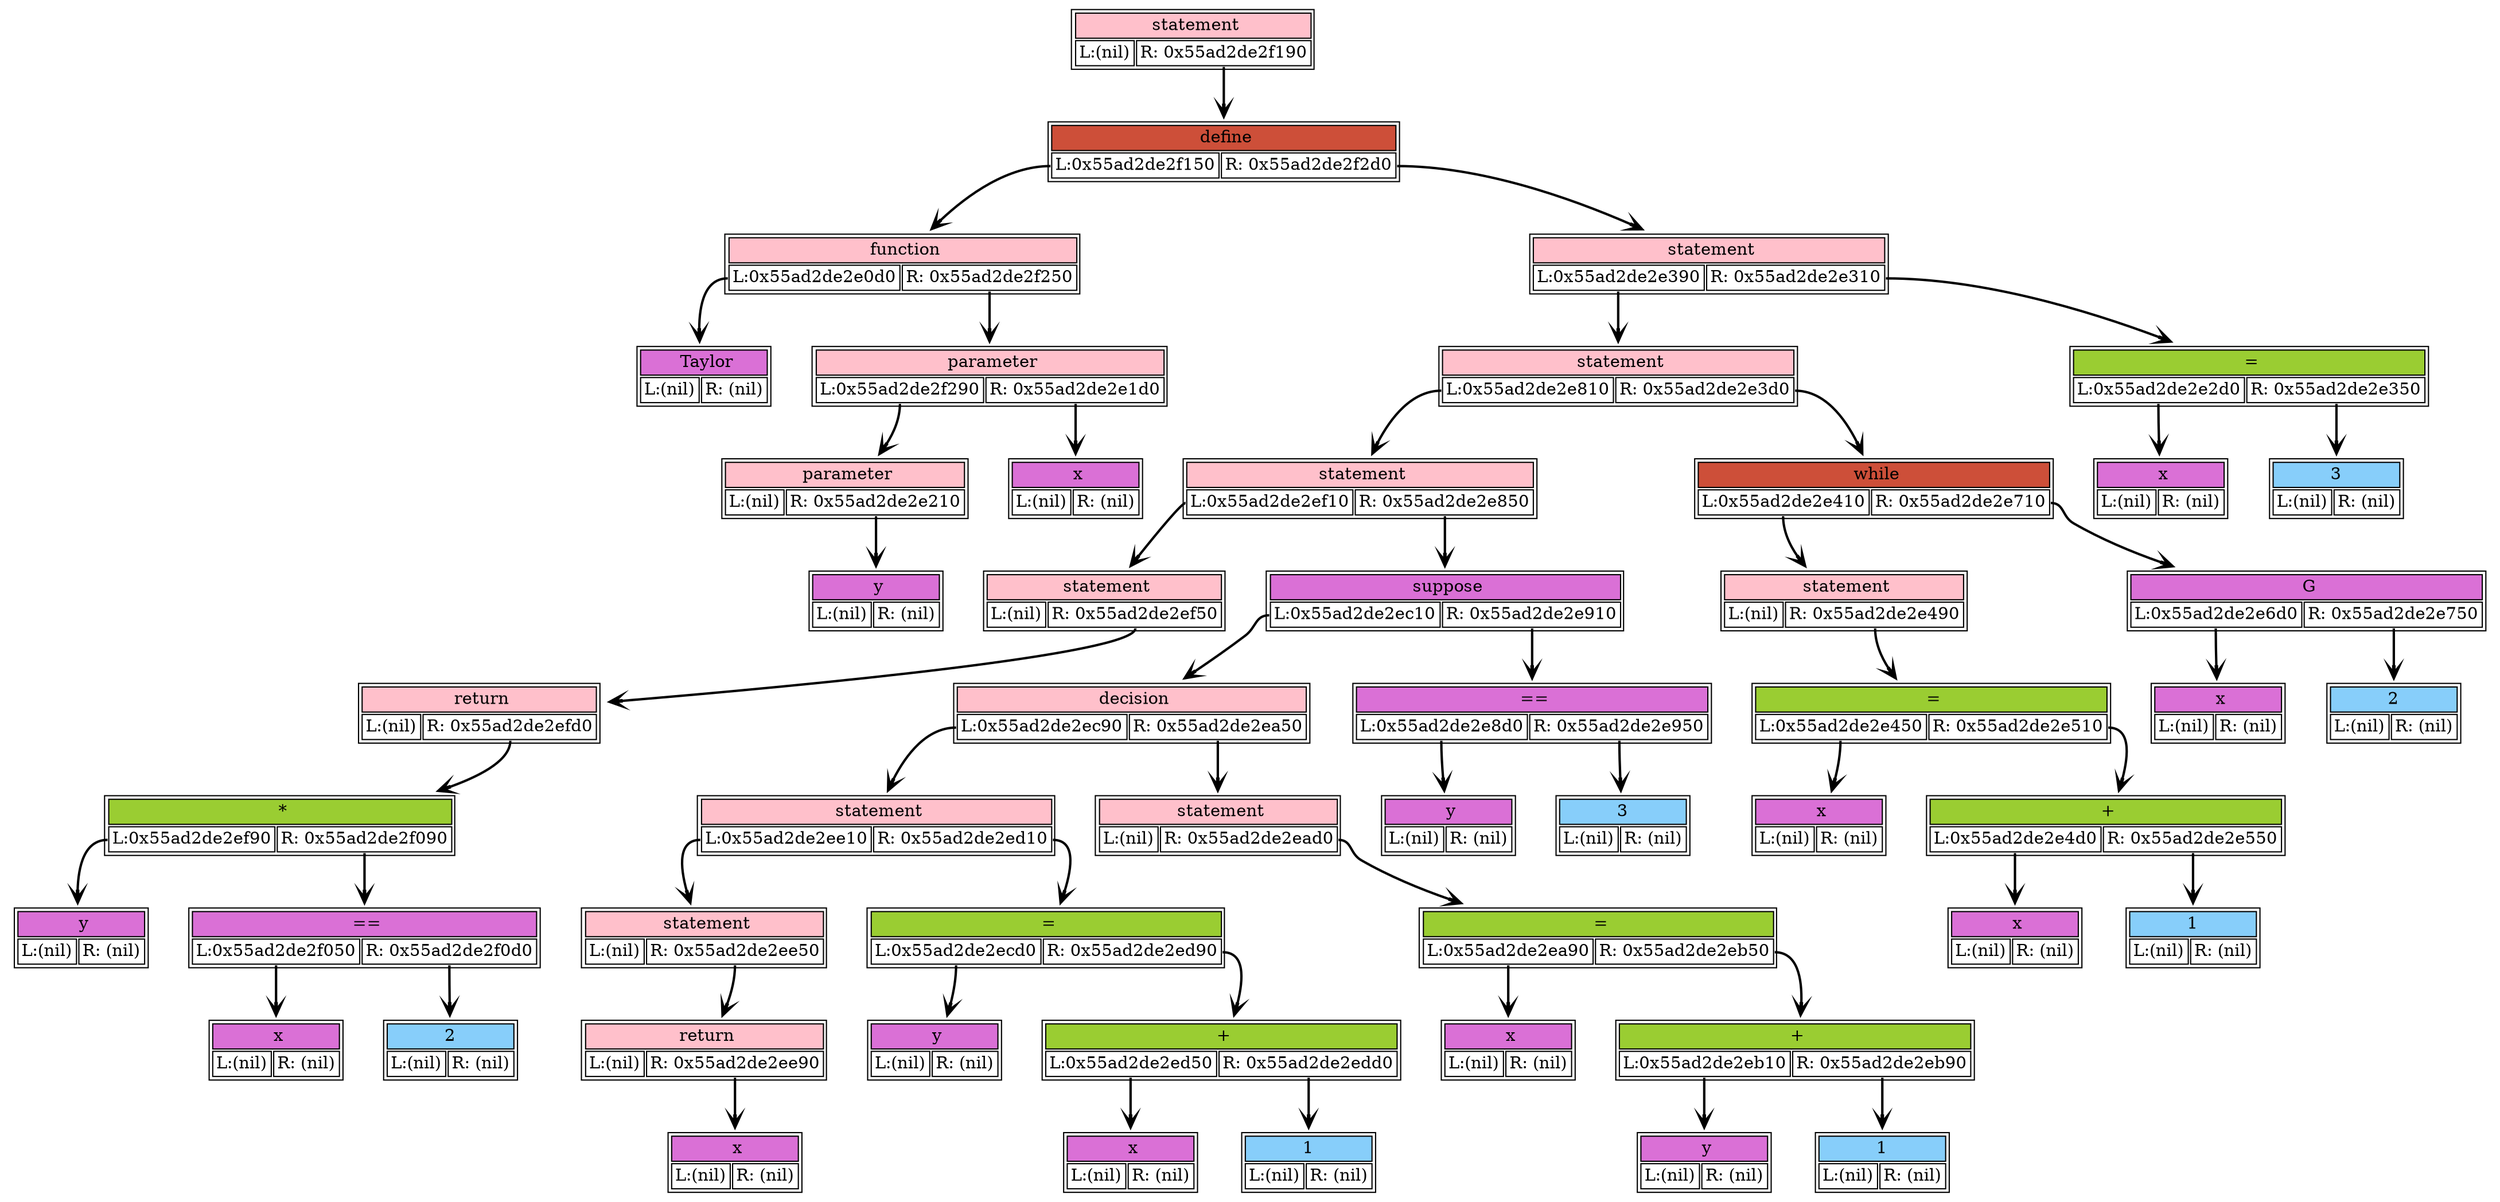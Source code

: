 digraph dump_graph {
	rankdir=TV; 
node0x55ad2de2f210 [shape=plaintext
					label=<<table border='1' cellborder='1'>
			<tr><td colspan="2" bgcolor="pink" > statement</td></tr>
					<tr><td port= "lchild">L:(nil)</td><td port="rchild">R: 0x55ad2de2f190</td></tr>
				</table>>];
		node0x55ad2de2f210:rchild -> node0x55ad2de2f190[style=bold, arrowhead=vee];
node0x55ad2de2e0d0 [shape=plaintext
					label=<<table border='1' cellborder='1'>
			<tr><td colspan="2" bgcolor="orchid" > Taylor</td></tr>
					<tr><td port= "lchild">L:(nil)</td><td port="rchild">R: (nil)</td></tr>
				</table>>];
node0x55ad2de2f150 [shape=plaintext
					label=<<table border='1' cellborder='1'>
			<tr><td colspan="2" bgcolor="pink" > function</td></tr>
					<tr><td port= "lchild">L:0x55ad2de2e0d0</td><td port="rchild">R: 0x55ad2de2f250</td></tr>
				</table>>];
		node0x55ad2de2f150:lchild -> node0x55ad2de2e0d0[style=bold, arrowhead=vee];
		node0x55ad2de2f150:rchild -> node0x55ad2de2f250[style=bold, arrowhead=vee];
node0x55ad2de2f290 [shape=plaintext
					label=<<table border='1' cellborder='1'>
			<tr><td colspan="2" bgcolor="pink" > parameter</td></tr>
					<tr><td port= "lchild">L:(nil)</td><td port="rchild">R: 0x55ad2de2e210</td></tr>
				</table>>];
		node0x55ad2de2f290:rchild -> node0x55ad2de2e210[style=bold, arrowhead=vee];
node0x55ad2de2e210 [shape=plaintext
					label=<<table border='1' cellborder='1'>
			<tr><td colspan="2" bgcolor="orchid" > y</td></tr>
					<tr><td port= "lchild">L:(nil)</td><td port="rchild">R: (nil)</td></tr>
				</table>>];
node0x55ad2de2f250 [shape=plaintext
					label=<<table border='1' cellborder='1'>
			<tr><td colspan="2" bgcolor="pink" > parameter</td></tr>
					<tr><td port= "lchild">L:0x55ad2de2f290</td><td port="rchild">R: 0x55ad2de2e1d0</td></tr>
				</table>>];
		node0x55ad2de2f250:lchild -> node0x55ad2de2f290[style=bold, arrowhead=vee];
		node0x55ad2de2f250:rchild -> node0x55ad2de2e1d0[style=bold, arrowhead=vee];
node0x55ad2de2e1d0 [shape=plaintext
					label=<<table border='1' cellborder='1'>
			<tr><td colspan="2" bgcolor="orchid" > x</td></tr>
					<tr><td port= "lchild">L:(nil)</td><td port="rchild">R: (nil)</td></tr>
				</table>>];
node0x55ad2de2f190 [shape=plaintext
					label=<<table border='1' cellborder='1'>
			<tr><td colspan="2" bgcolor="tomato3" > define</td></tr>
					<tr><td port= "lchild">L:0x55ad2de2f150</td><td port="rchild">R: 0x55ad2de2f2d0</td></tr>
				</table>>];
		node0x55ad2de2f190:lchild -> node0x55ad2de2f150[style=bold, arrowhead=vee];
		node0x55ad2de2f190:rchild -> node0x55ad2de2f2d0[style=bold, arrowhead=vee];
node0x55ad2de2ef10 [shape=plaintext
					label=<<table border='1' cellborder='1'>
			<tr><td colspan="2" bgcolor="pink" > statement</td></tr>
					<tr><td port= "lchild">L:(nil)</td><td port="rchild">R: 0x55ad2de2ef50</td></tr>
				</table>>];
		node0x55ad2de2ef10:rchild -> node0x55ad2de2ef50[style=bold, arrowhead=vee];
node0x55ad2de2ef50 [shape=plaintext
					label=<<table border='1' cellborder='1'>
			<tr><td colspan="2" bgcolor="pink" > return</td></tr>
					<tr><td port= "lchild">L:(nil)</td><td port="rchild">R: 0x55ad2de2efd0</td></tr>
				</table>>];
		node0x55ad2de2ef50:rchild -> node0x55ad2de2efd0[style=bold, arrowhead=vee];
node0x55ad2de2ef90 [shape=plaintext
					label=<<table border='1' cellborder='1'>
			<tr><td colspan="2" bgcolor="orchid" > y</td></tr>
					<tr><td port= "lchild">L:(nil)</td><td port="rchild">R: (nil)</td></tr>
				</table>>];
node0x55ad2de2efd0 [shape=plaintext
					label=<<table border='1' cellborder='1'>
			<tr><td colspan="2" bgcolor="olivedrab3" > *</td></tr>
					<tr><td port= "lchild">L:0x55ad2de2ef90</td><td port="rchild">R: 0x55ad2de2f090</td></tr>
				</table>>];
		node0x55ad2de2efd0:lchild -> node0x55ad2de2ef90[style=bold, arrowhead=vee];
		node0x55ad2de2efd0:rchild -> node0x55ad2de2f090[style=bold, arrowhead=vee];
node0x55ad2de2f050 [shape=plaintext
					label=<<table border='1' cellborder='1'>
			<tr><td colspan="2" bgcolor="orchid" > x</td></tr>
					<tr><td port= "lchild">L:(nil)</td><td port="rchild">R: (nil)</td></tr>
				</table>>];
node0x55ad2de2f090 [shape=plaintext
					label=<<table border='1' cellborder='1'>
			<tr><td colspan="2" bgcolor="orchid" > ==</td></tr>
					<tr><td port= "lchild">L:0x55ad2de2f050</td><td port="rchild">R: 0x55ad2de2f0d0</td></tr>
				</table>>];
		node0x55ad2de2f090:lchild -> node0x55ad2de2f050[style=bold, arrowhead=vee];
		node0x55ad2de2f090:rchild -> node0x55ad2de2f0d0[style=bold, arrowhead=vee];
node0x55ad2de2f0d0 [shape=plaintext
					label=<<table border='1' cellborder='1'>
			<tr><td colspan="2" bgcolor="lightskyblue" >2</td></tr>
					<tr><td port= "lchild">L:(nil)</td><td port="rchild">R: (nil)</td></tr>
				</table>>];
node0x55ad2de2e810 [shape=plaintext
					label=<<table border='1' cellborder='1'>
			<tr><td colspan="2" bgcolor="pink" > statement</td></tr>
					<tr><td port= "lchild">L:0x55ad2de2ef10</td><td port="rchild">R: 0x55ad2de2e850</td></tr>
				</table>>];
		node0x55ad2de2e810:lchild -> node0x55ad2de2ef10[style=bold, arrowhead=vee];
		node0x55ad2de2e810:rchild -> node0x55ad2de2e850[style=bold, arrowhead=vee];
node0x55ad2de2ee10 [shape=plaintext
					label=<<table border='1' cellborder='1'>
			<tr><td colspan="2" bgcolor="pink" > statement</td></tr>
					<tr><td port= "lchild">L:(nil)</td><td port="rchild">R: 0x55ad2de2ee50</td></tr>
				</table>>];
		node0x55ad2de2ee10:rchild -> node0x55ad2de2ee50[style=bold, arrowhead=vee];
node0x55ad2de2ee50 [shape=plaintext
					label=<<table border='1' cellborder='1'>
			<tr><td colspan="2" bgcolor="pink" > return</td></tr>
					<tr><td port= "lchild">L:(nil)</td><td port="rchild">R: 0x55ad2de2ee90</td></tr>
				</table>>];
		node0x55ad2de2ee50:rchild -> node0x55ad2de2ee90[style=bold, arrowhead=vee];
node0x55ad2de2ee90 [shape=plaintext
					label=<<table border='1' cellborder='1'>
			<tr><td colspan="2" bgcolor="orchid" > x</td></tr>
					<tr><td port= "lchild">L:(nil)</td><td port="rchild">R: (nil)</td></tr>
				</table>>];
node0x55ad2de2ec90 [shape=plaintext
					label=<<table border='1' cellborder='1'>
			<tr><td colspan="2" bgcolor="pink" > statement</td></tr>
					<tr><td port= "lchild">L:0x55ad2de2ee10</td><td port="rchild">R: 0x55ad2de2ed10</td></tr>
				</table>>];
		node0x55ad2de2ec90:lchild -> node0x55ad2de2ee10[style=bold, arrowhead=vee];
		node0x55ad2de2ec90:rchild -> node0x55ad2de2ed10[style=bold, arrowhead=vee];
node0x55ad2de2ecd0 [shape=plaintext
					label=<<table border='1' cellborder='1'>
			<tr><td colspan="2" bgcolor="orchid" > y</td></tr>
					<tr><td port= "lchild">L:(nil)</td><td port="rchild">R: (nil)</td></tr>
				</table>>];
node0x55ad2de2ed10 [shape=plaintext
					label=<<table border='1' cellborder='1'>
			<tr><td colspan="2" bgcolor="olivedrab3" > =</td></tr>
					<tr><td port= "lchild">L:0x55ad2de2ecd0</td><td port="rchild">R: 0x55ad2de2ed90</td></tr>
				</table>>];
		node0x55ad2de2ed10:lchild -> node0x55ad2de2ecd0[style=bold, arrowhead=vee];
		node0x55ad2de2ed10:rchild -> node0x55ad2de2ed90[style=bold, arrowhead=vee];
node0x55ad2de2ed50 [shape=plaintext
					label=<<table border='1' cellborder='1'>
			<tr><td colspan="2" bgcolor="orchid" > x</td></tr>
					<tr><td port= "lchild">L:(nil)</td><td port="rchild">R: (nil)</td></tr>
				</table>>];
node0x55ad2de2ed90 [shape=plaintext
					label=<<table border='1' cellborder='1'>
			<tr><td colspan="2" bgcolor="olivedrab3" > +</td></tr>
					<tr><td port= "lchild">L:0x55ad2de2ed50</td><td port="rchild">R: 0x55ad2de2edd0</td></tr>
				</table>>];
		node0x55ad2de2ed90:lchild -> node0x55ad2de2ed50[style=bold, arrowhead=vee];
		node0x55ad2de2ed90:rchild -> node0x55ad2de2edd0[style=bold, arrowhead=vee];
node0x55ad2de2edd0 [shape=plaintext
					label=<<table border='1' cellborder='1'>
			<tr><td colspan="2" bgcolor="lightskyblue" >1</td></tr>
					<tr><td port= "lchild">L:(nil)</td><td port="rchild">R: (nil)</td></tr>
				</table>>];
node0x55ad2de2ec10 [shape=plaintext
					label=<<table border='1' cellborder='1'>
			<tr><td colspan="2" bgcolor="pink" > decision</td></tr>
					<tr><td port= "lchild">L:0x55ad2de2ec90</td><td port="rchild">R: 0x55ad2de2ea50</td></tr>
				</table>>];
		node0x55ad2de2ec10:lchild -> node0x55ad2de2ec90[style=bold, arrowhead=vee];
		node0x55ad2de2ec10:rchild -> node0x55ad2de2ea50[style=bold, arrowhead=vee];
node0x55ad2de2ea50 [shape=plaintext
					label=<<table border='1' cellborder='1'>
			<tr><td colspan="2" bgcolor="pink" > statement</td></tr>
					<tr><td port= "lchild">L:(nil)</td><td port="rchild">R: 0x55ad2de2ead0</td></tr>
				</table>>];
		node0x55ad2de2ea50:rchild -> node0x55ad2de2ead0[style=bold, arrowhead=vee];
node0x55ad2de2ea90 [shape=plaintext
					label=<<table border='1' cellborder='1'>
			<tr><td colspan="2" bgcolor="orchid" > x</td></tr>
					<tr><td port= "lchild">L:(nil)</td><td port="rchild">R: (nil)</td></tr>
				</table>>];
node0x55ad2de2ead0 [shape=plaintext
					label=<<table border='1' cellborder='1'>
			<tr><td colspan="2" bgcolor="olivedrab3" > =</td></tr>
					<tr><td port= "lchild">L:0x55ad2de2ea90</td><td port="rchild">R: 0x55ad2de2eb50</td></tr>
				</table>>];
		node0x55ad2de2ead0:lchild -> node0x55ad2de2ea90[style=bold, arrowhead=vee];
		node0x55ad2de2ead0:rchild -> node0x55ad2de2eb50[style=bold, arrowhead=vee];
node0x55ad2de2eb10 [shape=plaintext
					label=<<table border='1' cellborder='1'>
			<tr><td colspan="2" bgcolor="orchid" > y</td></tr>
					<tr><td port= "lchild">L:(nil)</td><td port="rchild">R: (nil)</td></tr>
				</table>>];
node0x55ad2de2eb50 [shape=plaintext
					label=<<table border='1' cellborder='1'>
			<tr><td colspan="2" bgcolor="olivedrab3" > +</td></tr>
					<tr><td port= "lchild">L:0x55ad2de2eb10</td><td port="rchild">R: 0x55ad2de2eb90</td></tr>
				</table>>];
		node0x55ad2de2eb50:lchild -> node0x55ad2de2eb10[style=bold, arrowhead=vee];
		node0x55ad2de2eb50:rchild -> node0x55ad2de2eb90[style=bold, arrowhead=vee];
node0x55ad2de2eb90 [shape=plaintext
					label=<<table border='1' cellborder='1'>
			<tr><td colspan="2" bgcolor="lightskyblue" >1</td></tr>
					<tr><td port= "lchild">L:(nil)</td><td port="rchild">R: (nil)</td></tr>
				</table>>];
node0x55ad2de2e850 [shape=plaintext
					label=<<table border='1' cellborder='1'>
			<tr><td colspan="2" bgcolor="orchid" > suppose</td></tr>
					<tr><td port= "lchild">L:0x55ad2de2ec10</td><td port="rchild">R: 0x55ad2de2e910</td></tr>
				</table>>];
		node0x55ad2de2e850:lchild -> node0x55ad2de2ec10[style=bold, arrowhead=vee];
		node0x55ad2de2e850:rchild -> node0x55ad2de2e910[style=bold, arrowhead=vee];
node0x55ad2de2e8d0 [shape=plaintext
					label=<<table border='1' cellborder='1'>
			<tr><td colspan="2" bgcolor="orchid" > y</td></tr>
					<tr><td port= "lchild">L:(nil)</td><td port="rchild">R: (nil)</td></tr>
				</table>>];
node0x55ad2de2e910 [shape=plaintext
					label=<<table border='1' cellborder='1'>
			<tr><td colspan="2" bgcolor="orchid" > ==</td></tr>
					<tr><td port= "lchild">L:0x55ad2de2e8d0</td><td port="rchild">R: 0x55ad2de2e950</td></tr>
				</table>>];
		node0x55ad2de2e910:lchild -> node0x55ad2de2e8d0[style=bold, arrowhead=vee];
		node0x55ad2de2e910:rchild -> node0x55ad2de2e950[style=bold, arrowhead=vee];
node0x55ad2de2e950 [shape=plaintext
					label=<<table border='1' cellborder='1'>
			<tr><td colspan="2" bgcolor="lightskyblue" >3</td></tr>
					<tr><td port= "lchild">L:(nil)</td><td port="rchild">R: (nil)</td></tr>
				</table>>];
node0x55ad2de2e390 [shape=plaintext
					label=<<table border='1' cellborder='1'>
			<tr><td colspan="2" bgcolor="pink" > statement</td></tr>
					<tr><td port= "lchild">L:0x55ad2de2e810</td><td port="rchild">R: 0x55ad2de2e3d0</td></tr>
				</table>>];
		node0x55ad2de2e390:lchild -> node0x55ad2de2e810[style=bold, arrowhead=vee];
		node0x55ad2de2e390:rchild -> node0x55ad2de2e3d0[style=bold, arrowhead=vee];
node0x55ad2de2e410 [shape=plaintext
					label=<<table border='1' cellborder='1'>
			<tr><td colspan="2" bgcolor="pink" > statement</td></tr>
					<tr><td port= "lchild">L:(nil)</td><td port="rchild">R: 0x55ad2de2e490</td></tr>
				</table>>];
		node0x55ad2de2e410:rchild -> node0x55ad2de2e490[style=bold, arrowhead=vee];
node0x55ad2de2e450 [shape=plaintext
					label=<<table border='1' cellborder='1'>
			<tr><td colspan="2" bgcolor="orchid" > x</td></tr>
					<tr><td port= "lchild">L:(nil)</td><td port="rchild">R: (nil)</td></tr>
				</table>>];
node0x55ad2de2e490 [shape=plaintext
					label=<<table border='1' cellborder='1'>
			<tr><td colspan="2" bgcolor="olivedrab3" > =</td></tr>
					<tr><td port= "lchild">L:0x55ad2de2e450</td><td port="rchild">R: 0x55ad2de2e510</td></tr>
				</table>>];
		node0x55ad2de2e490:lchild -> node0x55ad2de2e450[style=bold, arrowhead=vee];
		node0x55ad2de2e490:rchild -> node0x55ad2de2e510[style=bold, arrowhead=vee];
node0x55ad2de2e4d0 [shape=plaintext
					label=<<table border='1' cellborder='1'>
			<tr><td colspan="2" bgcolor="orchid" > x</td></tr>
					<tr><td port= "lchild">L:(nil)</td><td port="rchild">R: (nil)</td></tr>
				</table>>];
node0x55ad2de2e510 [shape=plaintext
					label=<<table border='1' cellborder='1'>
			<tr><td colspan="2" bgcolor="olivedrab3" > +</td></tr>
					<tr><td port= "lchild">L:0x55ad2de2e4d0</td><td port="rchild">R: 0x55ad2de2e550</td></tr>
				</table>>];
		node0x55ad2de2e510:lchild -> node0x55ad2de2e4d0[style=bold, arrowhead=vee];
		node0x55ad2de2e510:rchild -> node0x55ad2de2e550[style=bold, arrowhead=vee];
node0x55ad2de2e550 [shape=plaintext
					label=<<table border='1' cellborder='1'>
			<tr><td colspan="2" bgcolor="lightskyblue" >1</td></tr>
					<tr><td port= "lchild">L:(nil)</td><td port="rchild">R: (nil)</td></tr>
				</table>>];
node0x55ad2de2e3d0 [shape=plaintext
					label=<<table border='1' cellborder='1'>
			<tr><td colspan="2" bgcolor="tomato3" > while</td></tr>
					<tr><td port= "lchild">L:0x55ad2de2e410</td><td port="rchild">R: 0x55ad2de2e710</td></tr>
				</table>>];
		node0x55ad2de2e3d0:lchild -> node0x55ad2de2e410[style=bold, arrowhead=vee];
		node0x55ad2de2e3d0:rchild -> node0x55ad2de2e710[style=bold, arrowhead=vee];
node0x55ad2de2e6d0 [shape=plaintext
					label=<<table border='1' cellborder='1'>
			<tr><td colspan="2" bgcolor="orchid" > x</td></tr>
					<tr><td port= "lchild">L:(nil)</td><td port="rchild">R: (nil)</td></tr>
				</table>>];
node0x55ad2de2e710 [shape=plaintext
					label=<<table border='1' cellborder='1'>
			<tr><td colspan="2" bgcolor="orchid" > G</td></tr>
					<tr><td port= "lchild">L:0x55ad2de2e6d0</td><td port="rchild">R: 0x55ad2de2e750</td></tr>
				</table>>];
		node0x55ad2de2e710:lchild -> node0x55ad2de2e6d0[style=bold, arrowhead=vee];
		node0x55ad2de2e710:rchild -> node0x55ad2de2e750[style=bold, arrowhead=vee];
node0x55ad2de2e750 [shape=plaintext
					label=<<table border='1' cellborder='1'>
			<tr><td colspan="2" bgcolor="lightskyblue" >2</td></tr>
					<tr><td port= "lchild">L:(nil)</td><td port="rchild">R: (nil)</td></tr>
				</table>>];
node0x55ad2de2f2d0 [shape=plaintext
					label=<<table border='1' cellborder='1'>
			<tr><td colspan="2" bgcolor="pink" > statement</td></tr>
					<tr><td port= "lchild">L:0x55ad2de2e390</td><td port="rchild">R: 0x55ad2de2e310</td></tr>
				</table>>];
		node0x55ad2de2f2d0:lchild -> node0x55ad2de2e390[style=bold, arrowhead=vee];
		node0x55ad2de2f2d0:rchild -> node0x55ad2de2e310[style=bold, arrowhead=vee];
node0x55ad2de2e2d0 [shape=plaintext
					label=<<table border='1' cellborder='1'>
			<tr><td colspan="2" bgcolor="orchid" > x</td></tr>
					<tr><td port= "lchild">L:(nil)</td><td port="rchild">R: (nil)</td></tr>
				</table>>];
node0x55ad2de2e310 [shape=plaintext
					label=<<table border='1' cellborder='1'>
			<tr><td colspan="2" bgcolor="olivedrab3" > =</td></tr>
					<tr><td port= "lchild">L:0x55ad2de2e2d0</td><td port="rchild">R: 0x55ad2de2e350</td></tr>
				</table>>];
		node0x55ad2de2e310:lchild -> node0x55ad2de2e2d0[style=bold, arrowhead=vee];
		node0x55ad2de2e310:rchild -> node0x55ad2de2e350[style=bold, arrowhead=vee];
node0x55ad2de2e350 [shape=plaintext
					label=<<table border='1' cellborder='1'>
			<tr><td colspan="2" bgcolor="lightskyblue" >3</td></tr>
					<tr><td port= "lchild">L:(nil)</td><td port="rchild">R: (nil)</td></tr>
				</table>>];
}
